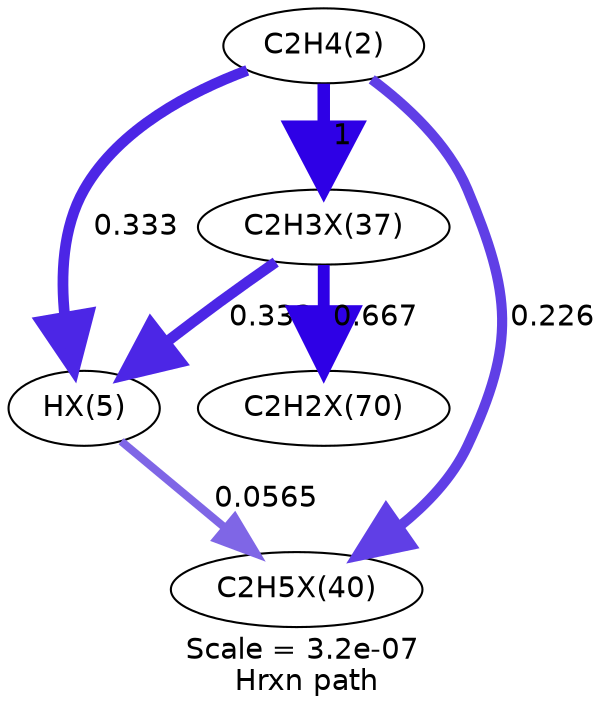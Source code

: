 digraph reaction_paths {
center=1;
s5 -> s48[fontname="Helvetica", style="setlinewidth(5.17)", arrowsize=2.59, color="0.7, 0.833, 0.9"
, label=" 0.333"];
s5 -> s49[fontname="Helvetica", style="setlinewidth(6)", arrowsize=3, color="0.7, 1.5, 0.9"
, label=" 1"];
s5 -> s50[fontname="Helvetica", style="setlinewidth(4.88)", arrowsize=2.44, color="0.7, 0.726, 0.9"
, label=" 0.226"];
s49 -> s48[fontname="Helvetica", style="setlinewidth(5.17)", arrowsize=2.59, color="0.7, 0.833, 0.9"
, label=" 0.333"];
s48 -> s50[fontname="Helvetica", style="setlinewidth(3.83)", arrowsize=1.92, color="0.7, 0.556, 0.9"
, label=" 0.0565"];
s49 -> s53[fontname="Helvetica", style="setlinewidth(5.69)", arrowsize=2.85, color="0.7, 1.17, 0.9"
, label=" 0.667"];
s5 [ fontname="Helvetica", label="C2H4(2)"];
s48 [ fontname="Helvetica", label="HX(5)"];
s49 [ fontname="Helvetica", label="C2H3X(37)"];
s50 [ fontname="Helvetica", label="C2H5X(40)"];
s53 [ fontname="Helvetica", label="C2H2X(70)"];
 label = "Scale = 3.2e-07\l Hrxn path";
 fontname = "Helvetica";
}
